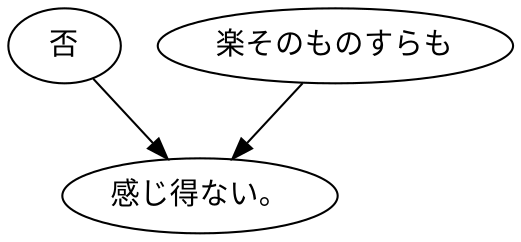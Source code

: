 digraph graph9203 {
	node0 [label="否"];
	node1 [label="楽そのものすらも"];
	node2 [label="感じ得ない。"];
	node0 -> node2;
	node1 -> node2;
}
